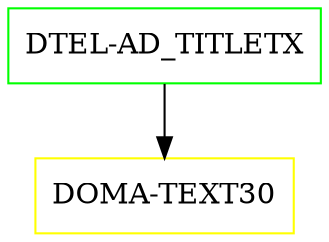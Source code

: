 digraph G {
  "DTEL-AD_TITLETX" [shape=box,color=green];
  "DOMA-TEXT30" [shape=box,color=yellow,URL="./DOMA_TEXT30.html"];
  "DTEL-AD_TITLETX" -> "DOMA-TEXT30";
}
